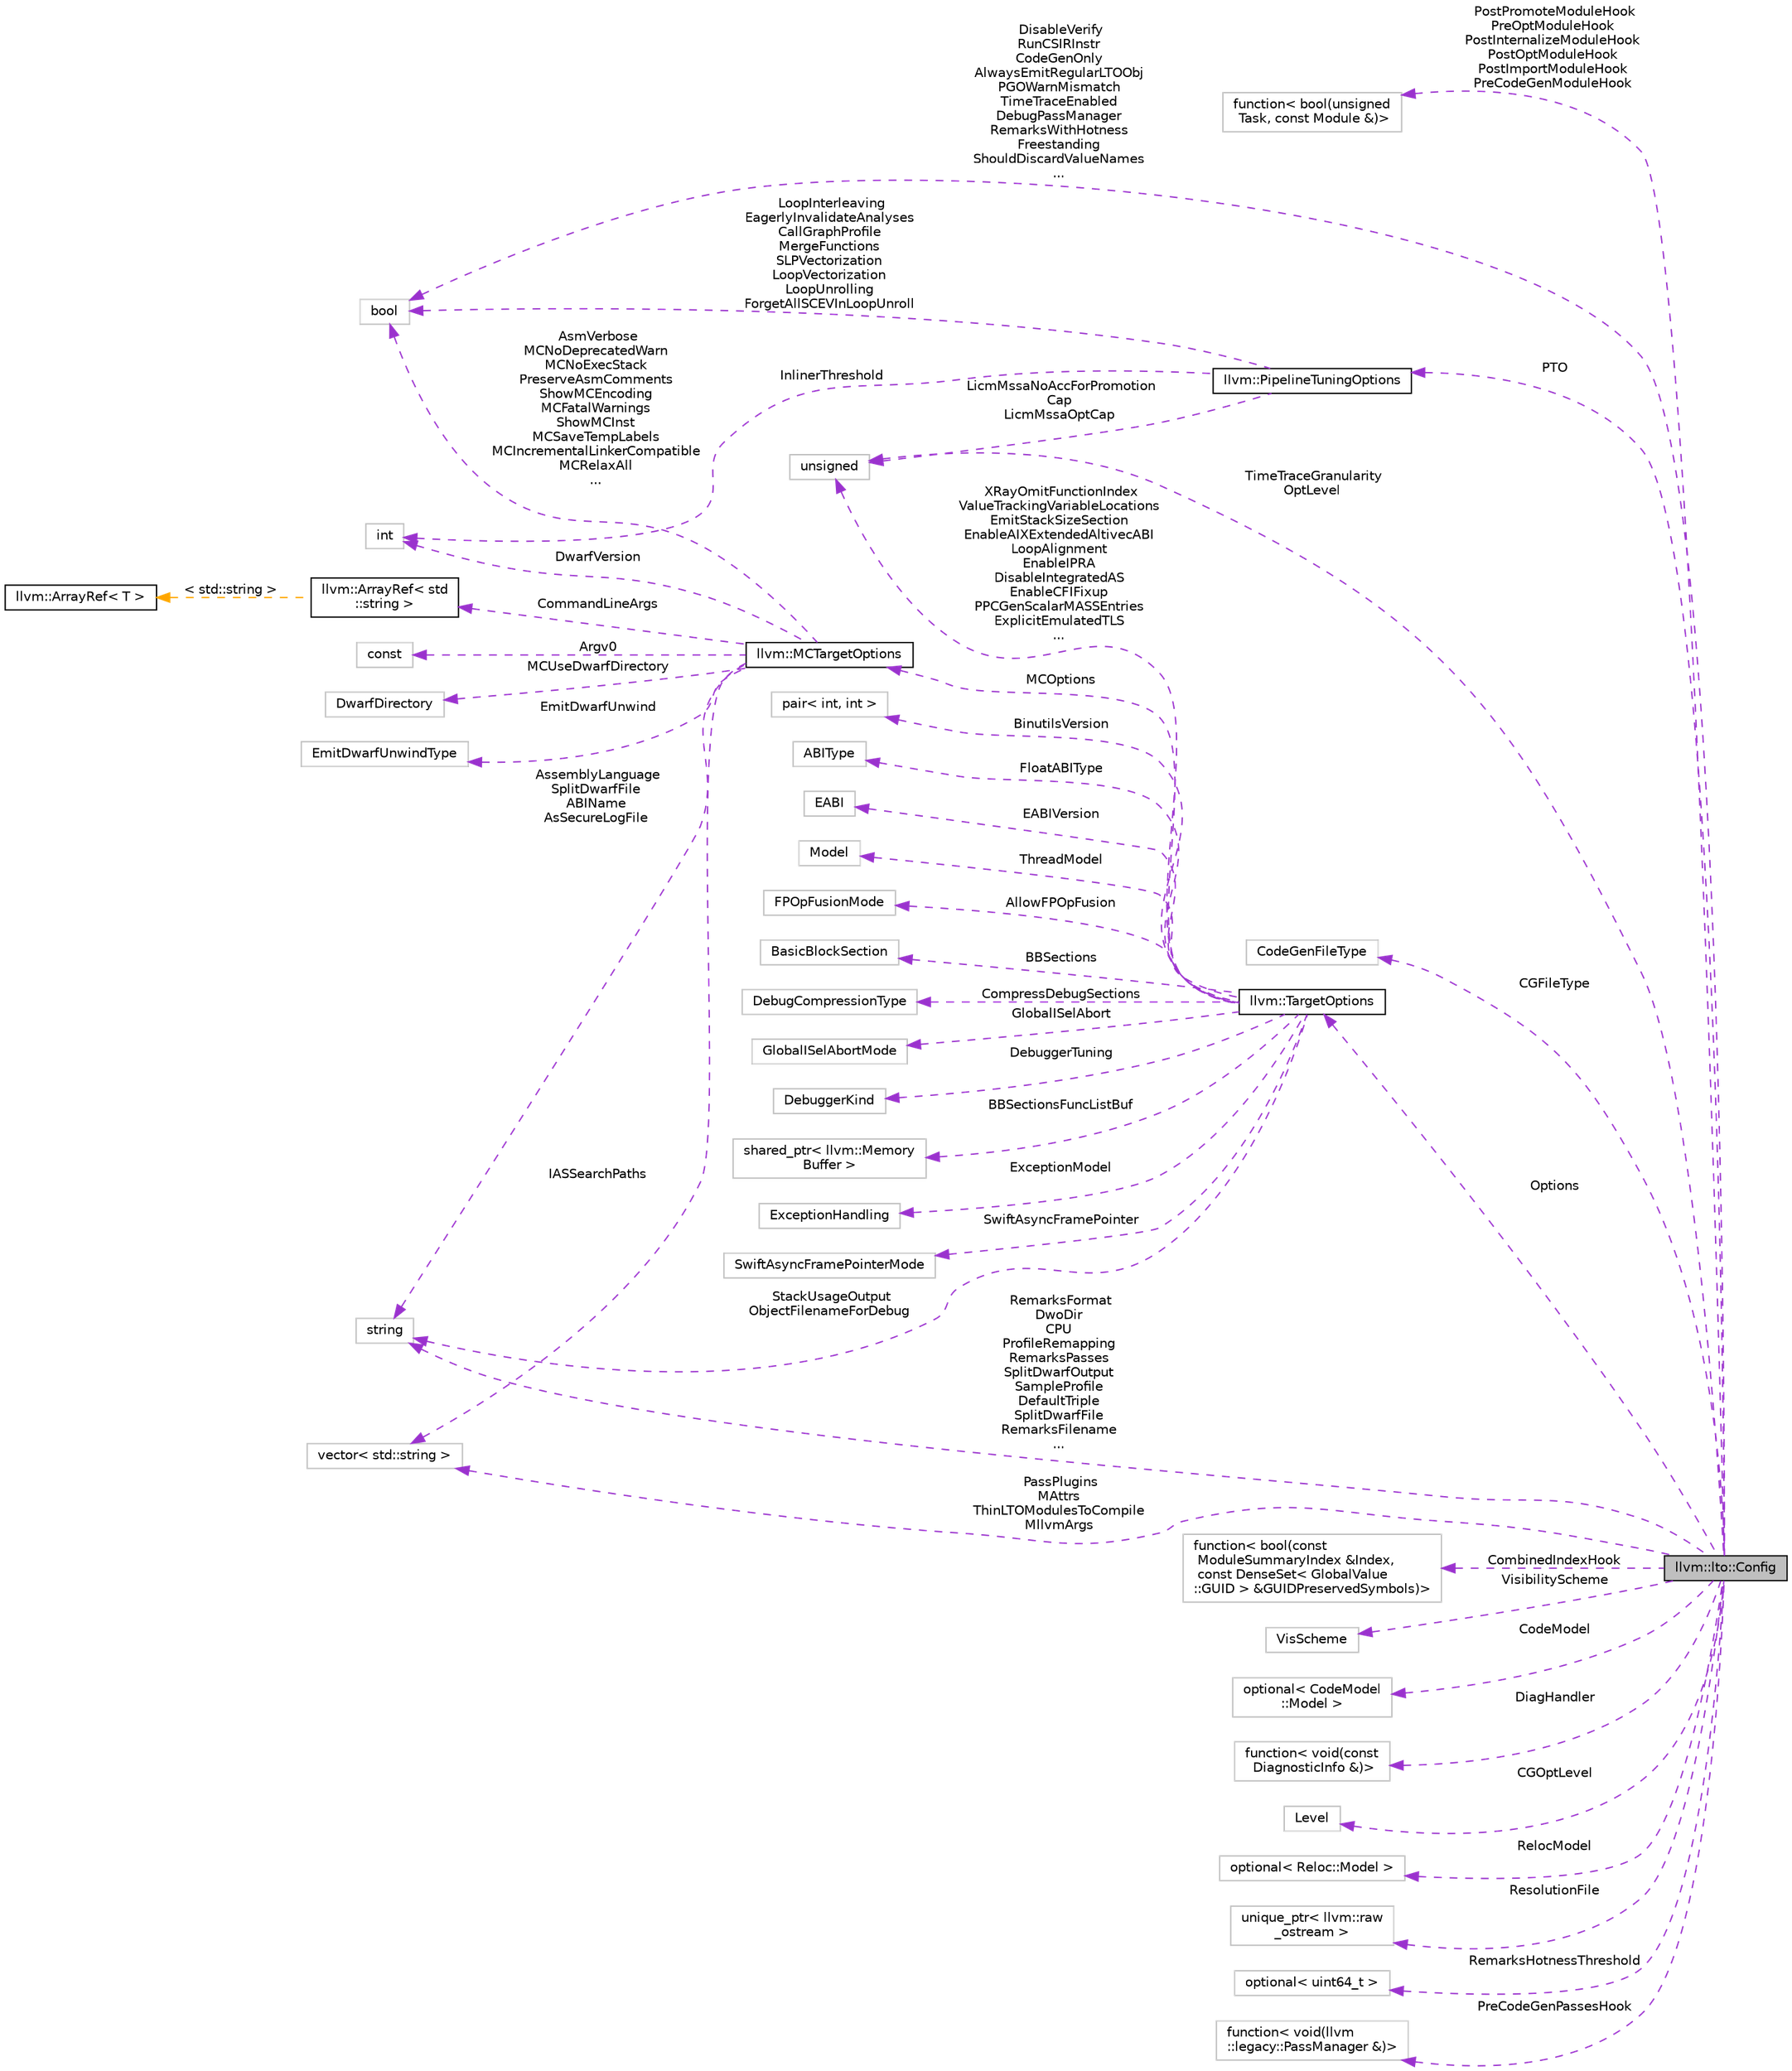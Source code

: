 digraph "llvm::lto::Config"
{
 // LATEX_PDF_SIZE
  bgcolor="transparent";
  edge [fontname="Helvetica",fontsize="10",labelfontname="Helvetica",labelfontsize="10"];
  node [fontname="Helvetica",fontsize="10",shape=record];
  rankdir="LR";
  Node1 [label="llvm::lto::Config",height=0.2,width=0.4,color="black", fillcolor="grey75", style="filled", fontcolor="black",tooltip="LTO configuration."];
  Node2 -> Node1 [dir="back",color="darkorchid3",fontsize="10",style="dashed",label=" PostPromoteModuleHook\nPreOptModuleHook\nPostInternalizeModuleHook\nPostOptModuleHook\nPostImportModuleHook\nPreCodeGenModuleHook" ,fontname="Helvetica"];
  Node2 [label="function\< bool(unsigned\l Task, const Module &)\>",height=0.2,width=0.4,color="grey75",tooltip=" "];
  Node3 -> Node1 [dir="back",color="darkorchid3",fontsize="10",style="dashed",label=" PTO" ,fontname="Helvetica"];
  Node3 [label="llvm::PipelineTuningOptions",height=0.2,width=0.4,color="black",URL="$classllvm_1_1PipelineTuningOptions.html",tooltip="Tunable parameters for passes in the default pipelines."];
  Node4 -> Node3 [dir="back",color="darkorchid3",fontsize="10",style="dashed",label=" InlinerThreshold" ,fontname="Helvetica"];
  Node4 [label="int",height=0.2,width=0.4,color="grey75",tooltip=" "];
  Node5 -> Node3 [dir="back",color="darkorchid3",fontsize="10",style="dashed",label=" LoopInterleaving\nEagerlyInvalidateAnalyses\nCallGraphProfile\nMergeFunctions\nSLPVectorization\nLoopVectorization\nLoopUnrolling\nForgetAllSCEVInLoopUnroll" ,fontname="Helvetica"];
  Node5 [label="bool",height=0.2,width=0.4,color="grey75",tooltip=" "];
  Node6 -> Node3 [dir="back",color="darkorchid3",fontsize="10",style="dashed",label=" LicmMssaNoAccForPromotion\lCap\nLicmMssaOptCap" ,fontname="Helvetica"];
  Node6 [label="unsigned",height=0.2,width=0.4,color="grey75",tooltip=" "];
  Node7 -> Node1 [dir="back",color="darkorchid3",fontsize="10",style="dashed",label=" CGFileType" ,fontname="Helvetica"];
  Node7 [label="CodeGenFileType",height=0.2,width=0.4,color="grey75",tooltip=" "];
  Node8 -> Node1 [dir="back",color="darkorchid3",fontsize="10",style="dashed",label=" Options" ,fontname="Helvetica"];
  Node8 [label="llvm::TargetOptions",height=0.2,width=0.4,color="black",URL="$classllvm_1_1TargetOptions.html",tooltip=" "];
  Node9 -> Node8 [dir="back",color="darkorchid3",fontsize="10",style="dashed",label=" SwiftAsyncFramePointer" ,fontname="Helvetica"];
  Node9 [label="SwiftAsyncFramePointerMode",height=0.2,width=0.4,color="grey75",tooltip=" "];
  Node10 -> Node8 [dir="back",color="darkorchid3",fontsize="10",style="dashed",label=" BinutilsVersion" ,fontname="Helvetica"];
  Node10 [label="pair\< int, int \>",height=0.2,width=0.4,color="grey75",tooltip=" "];
  Node11 -> Node8 [dir="back",color="darkorchid3",fontsize="10",style="dashed",label=" FloatABIType" ,fontname="Helvetica"];
  Node11 [label="ABIType",height=0.2,width=0.4,color="grey75",tooltip=" "];
  Node12 -> Node8 [dir="back",color="darkorchid3",fontsize="10",style="dashed",label=" EABIVersion" ,fontname="Helvetica"];
  Node12 [label="EABI",height=0.2,width=0.4,color="grey75",tooltip=" "];
  Node13 -> Node8 [dir="back",color="darkorchid3",fontsize="10",style="dashed",label=" ThreadModel" ,fontname="Helvetica"];
  Node13 [label="Model",height=0.2,width=0.4,color="grey75",tooltip=" "];
  Node14 -> Node8 [dir="back",color="darkorchid3",fontsize="10",style="dashed",label=" AllowFPOpFusion" ,fontname="Helvetica"];
  Node14 [label="FPOpFusionMode",height=0.2,width=0.4,color="grey75",tooltip=" "];
  Node15 -> Node8 [dir="back",color="darkorchid3",fontsize="10",style="dashed",label=" BBSections" ,fontname="Helvetica"];
  Node15 [label="BasicBlockSection",height=0.2,width=0.4,color="grey75",tooltip=" "];
  Node16 -> Node8 [dir="back",color="darkorchid3",fontsize="10",style="dashed",label=" CompressDebugSections" ,fontname="Helvetica"];
  Node16 [label="DebugCompressionType",height=0.2,width=0.4,color="grey75",tooltip=" "];
  Node17 -> Node8 [dir="back",color="darkorchid3",fontsize="10",style="dashed",label=" MCOptions" ,fontname="Helvetica"];
  Node17 [label="llvm::MCTargetOptions",height=0.2,width=0.4,color="black",URL="$classllvm_1_1MCTargetOptions.html",tooltip=" "];
  Node18 -> Node17 [dir="back",color="darkorchid3",fontsize="10",style="dashed",label=" MCUseDwarfDirectory" ,fontname="Helvetica"];
  Node18 [label="DwarfDirectory",height=0.2,width=0.4,color="grey75",tooltip=" "];
  Node19 -> Node17 [dir="back",color="darkorchid3",fontsize="10",style="dashed",label=" IASSearchPaths" ,fontname="Helvetica"];
  Node19 [label="vector\< std::string \>",height=0.2,width=0.4,color="grey75",tooltip=" "];
  Node20 -> Node17 [dir="back",color="darkorchid3",fontsize="10",style="dashed",label=" EmitDwarfUnwind" ,fontname="Helvetica"];
  Node20 [label="EmitDwarfUnwindType",height=0.2,width=0.4,color="grey75",tooltip=" "];
  Node21 -> Node17 [dir="back",color="darkorchid3",fontsize="10",style="dashed",label=" CommandLineArgs" ,fontname="Helvetica"];
  Node21 [label="llvm::ArrayRef\< std\l::string \>",height=0.2,width=0.4,color="black",URL="$classllvm_1_1ArrayRef.html",tooltip=" "];
  Node22 -> Node21 [dir="back",color="orange",fontsize="10",style="dashed",label=" \< std::string \>" ,fontname="Helvetica"];
  Node22 [label="llvm::ArrayRef\< T \>",height=0.2,width=0.4,color="black",URL="$classllvm_1_1ArrayRef.html",tooltip="ArrayRef - Represent a constant reference to an array (0 or more elements consecutively in memory),..."];
  Node4 -> Node17 [dir="back",color="darkorchid3",fontsize="10",style="dashed",label=" DwarfVersion" ,fontname="Helvetica"];
  Node23 -> Node17 [dir="back",color="darkorchid3",fontsize="10",style="dashed",label=" AssemblyLanguage\nSplitDwarfFile\nABIName\nAsSecureLogFile" ,fontname="Helvetica"];
  Node23 [label="string",height=0.2,width=0.4,color="grey75",tooltip=" "];
  Node5 -> Node17 [dir="back",color="darkorchid3",fontsize="10",style="dashed",label=" AsmVerbose\nMCNoDeprecatedWarn\nMCNoExecStack\nPreserveAsmComments\nShowMCEncoding\nMCFatalWarnings\nShowMCInst\nMCSaveTempLabels\nMCIncrementalLinkerCompatible\nMCRelaxAll\n..." ,fontname="Helvetica"];
  Node24 -> Node17 [dir="back",color="darkorchid3",fontsize="10",style="dashed",label=" Argv0" ,fontname="Helvetica"];
  Node24 [label="const",height=0.2,width=0.4,color="grey75",tooltip=" "];
  Node25 -> Node8 [dir="back",color="darkorchid3",fontsize="10",style="dashed",label=" GlobalISelAbort" ,fontname="Helvetica"];
  Node25 [label="GlobalISelAbortMode",height=0.2,width=0.4,color="grey75",tooltip=" "];
  Node26 -> Node8 [dir="back",color="darkorchid3",fontsize="10",style="dashed",label=" DebuggerTuning" ,fontname="Helvetica"];
  Node26 [label="DebuggerKind",height=0.2,width=0.4,color="grey75",tooltip=" "];
  Node23 -> Node8 [dir="back",color="darkorchid3",fontsize="10",style="dashed",label=" StackUsageOutput\nObjectFilenameForDebug" ,fontname="Helvetica"];
  Node27 -> Node8 [dir="back",color="darkorchid3",fontsize="10",style="dashed",label=" BBSectionsFuncListBuf" ,fontname="Helvetica"];
  Node27 [label="shared_ptr\< llvm::Memory\lBuffer \>",height=0.2,width=0.4,color="grey75",tooltip=" "];
  Node6 -> Node8 [dir="back",color="darkorchid3",fontsize="10",style="dashed",label=" XRayOmitFunctionIndex\nValueTrackingVariableLocations\nEmitStackSizeSection\nEnableAIXExtendedAltivecABI\nLoopAlignment\nEnableIPRA\nDisableIntegratedAS\nEnableCFIFixup\nPPCGenScalarMASSEntries\nExplicitEmulatedTLS\n..." ,fontname="Helvetica"];
  Node28 -> Node8 [dir="back",color="darkorchid3",fontsize="10",style="dashed",label=" ExceptionModel" ,fontname="Helvetica"];
  Node28 [label="ExceptionHandling",height=0.2,width=0.4,color="grey75",tooltip=" "];
  Node29 -> Node1 [dir="back",color="darkorchid3",fontsize="10",style="dashed",label=" CombinedIndexHook" ,fontname="Helvetica"];
  Node29 [label="function\< bool(const\l ModuleSummaryIndex &Index,\l const DenseSet\< GlobalValue\l::GUID \> &GUIDPreservedSymbols)\>",height=0.2,width=0.4,color="grey75",tooltip=" "];
  Node19 -> Node1 [dir="back",color="darkorchid3",fontsize="10",style="dashed",label=" PassPlugins\nMAttrs\nThinLTOModulesToCompile\nMllvmArgs" ,fontname="Helvetica"];
  Node30 -> Node1 [dir="back",color="darkorchid3",fontsize="10",style="dashed",label=" VisibilityScheme" ,fontname="Helvetica"];
  Node30 [label="VisScheme",height=0.2,width=0.4,color="grey75",tooltip=" "];
  Node31 -> Node1 [dir="back",color="darkorchid3",fontsize="10",style="dashed",label=" CodeModel" ,fontname="Helvetica"];
  Node31 [label="optional\< CodeModel\l::Model \>",height=0.2,width=0.4,color="grey75",tooltip=" "];
  Node32 -> Node1 [dir="back",color="darkorchid3",fontsize="10",style="dashed",label=" DiagHandler" ,fontname="Helvetica"];
  Node32 [label="function\< void(const\l DiagnosticInfo &)\>",height=0.2,width=0.4,color="grey75",tooltip=" "];
  Node33 -> Node1 [dir="back",color="darkorchid3",fontsize="10",style="dashed",label=" CGOptLevel" ,fontname="Helvetica"];
  Node33 [label="Level",height=0.2,width=0.4,color="grey75",tooltip=" "];
  Node5 -> Node1 [dir="back",color="darkorchid3",fontsize="10",style="dashed",label=" DisableVerify\nRunCSIRInstr\nCodeGenOnly\nAlwaysEmitRegularLTOObj\nPGOWarnMismatch\nTimeTraceEnabled\nDebugPassManager\nRemarksWithHotness\nFreestanding\nShouldDiscardValueNames\n..." ,fontname="Helvetica"];
  Node34 -> Node1 [dir="back",color="darkorchid3",fontsize="10",style="dashed",label=" RelocModel" ,fontname="Helvetica"];
  Node34 [label="optional\< Reloc::Model \>",height=0.2,width=0.4,color="grey75",tooltip=" "];
  Node23 -> Node1 [dir="back",color="darkorchid3",fontsize="10",style="dashed",label=" RemarksFormat\nDwoDir\nCPU\nProfileRemapping\nRemarksPasses\nSplitDwarfOutput\nSampleProfile\nDefaultTriple\nSplitDwarfFile\nRemarksFilename\n..." ,fontname="Helvetica"];
  Node35 -> Node1 [dir="back",color="darkorchid3",fontsize="10",style="dashed",label=" ResolutionFile" ,fontname="Helvetica"];
  Node35 [label="unique_ptr\< llvm::raw\l_ostream \>",height=0.2,width=0.4,color="grey75",tooltip=" "];
  Node6 -> Node1 [dir="back",color="darkorchid3",fontsize="10",style="dashed",label=" TimeTraceGranularity\nOptLevel" ,fontname="Helvetica"];
  Node36 -> Node1 [dir="back",color="darkorchid3",fontsize="10",style="dashed",label=" RemarksHotnessThreshold" ,fontname="Helvetica"];
  Node36 [label="optional\< uint64_t \>",height=0.2,width=0.4,color="grey75",tooltip=" "];
  Node37 -> Node1 [dir="back",color="darkorchid3",fontsize="10",style="dashed",label=" PreCodeGenPassesHook" ,fontname="Helvetica"];
  Node37 [label="function\< void(llvm\l::legacy::PassManager &)\>",height=0.2,width=0.4,color="grey75",tooltip=" "];
}
